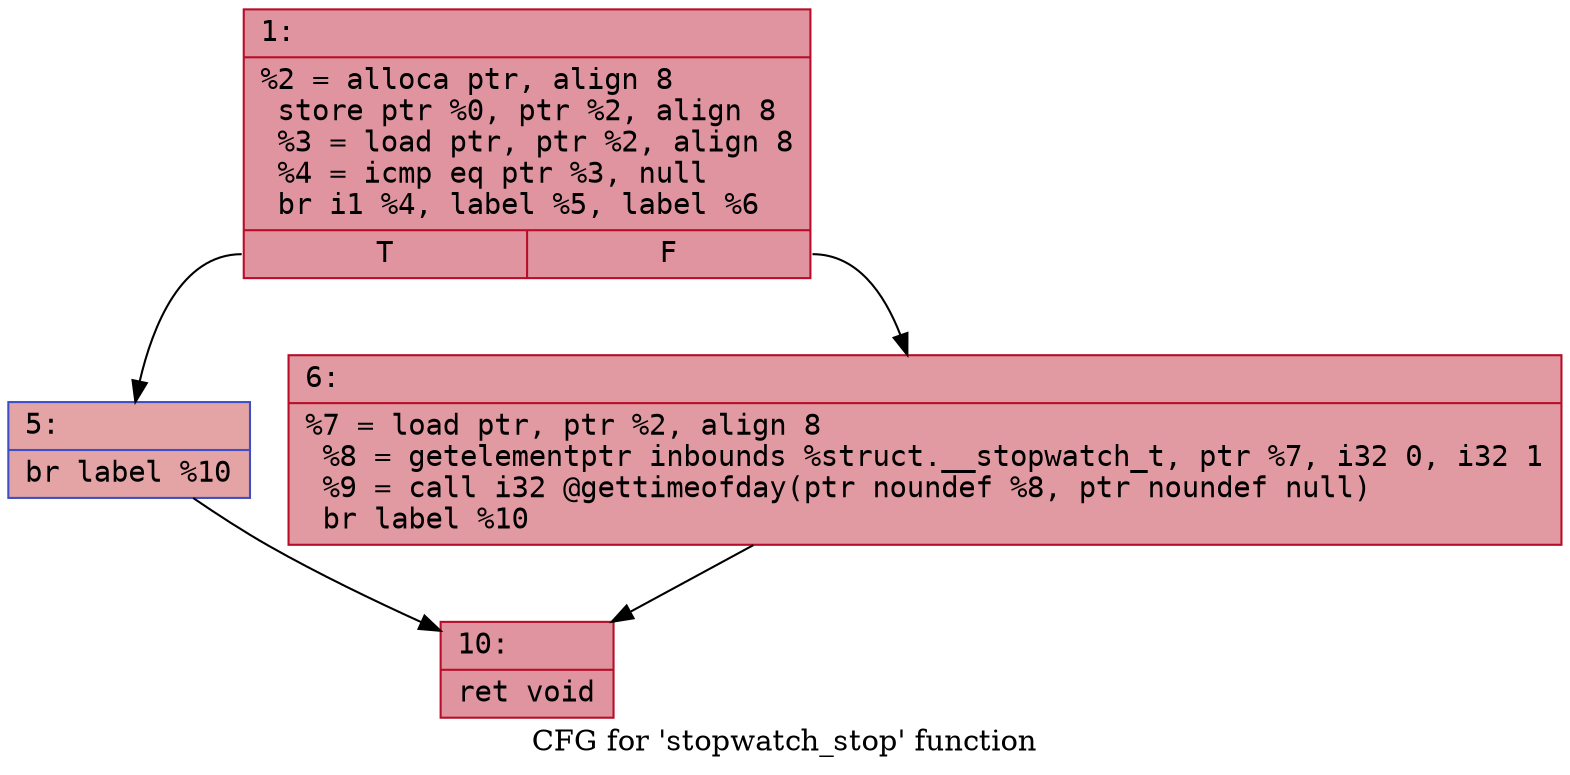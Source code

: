 digraph "CFG for 'stopwatch_stop' function" {
	label="CFG for 'stopwatch_stop' function";

	Node0x6000025e5cc0 [shape=record,color="#b70d28ff", style=filled, fillcolor="#b70d2870" fontname="Courier",label="{1:\l|  %2 = alloca ptr, align 8\l  store ptr %0, ptr %2, align 8\l  %3 = load ptr, ptr %2, align 8\l  %4 = icmp eq ptr %3, null\l  br i1 %4, label %5, label %6\l|{<s0>T|<s1>F}}"];
	Node0x6000025e5cc0:s0 -> Node0x6000025e5d10[tooltip="1 -> 5\nProbability 37.50%" ];
	Node0x6000025e5cc0:s1 -> Node0x6000025e5d60[tooltip="1 -> 6\nProbability 62.50%" ];
	Node0x6000025e5d10 [shape=record,color="#3d50c3ff", style=filled, fillcolor="#c32e3170" fontname="Courier",label="{5:\l|  br label %10\l}"];
	Node0x6000025e5d10 -> Node0x6000025e5db0[tooltip="5 -> 10\nProbability 100.00%" ];
	Node0x6000025e5d60 [shape=record,color="#b70d28ff", style=filled, fillcolor="#bb1b2c70" fontname="Courier",label="{6:\l|  %7 = load ptr, ptr %2, align 8\l  %8 = getelementptr inbounds %struct.__stopwatch_t, ptr %7, i32 0, i32 1\l  %9 = call i32 @gettimeofday(ptr noundef %8, ptr noundef null)\l  br label %10\l}"];
	Node0x6000025e5d60 -> Node0x6000025e5db0[tooltip="6 -> 10\nProbability 100.00%" ];
	Node0x6000025e5db0 [shape=record,color="#b70d28ff", style=filled, fillcolor="#b70d2870" fontname="Courier",label="{10:\l|  ret void\l}"];
}
